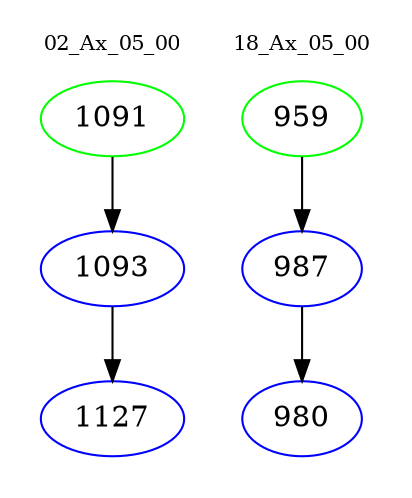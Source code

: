 digraph{
subgraph cluster_0 {
color = white
label = "02_Ax_05_00";
fontsize=10;
T0_1091 [label="1091", color="green"]
T0_1091 -> T0_1093 [color="black"]
T0_1093 [label="1093", color="blue"]
T0_1093 -> T0_1127 [color="black"]
T0_1127 [label="1127", color="blue"]
}
subgraph cluster_1 {
color = white
label = "18_Ax_05_00";
fontsize=10;
T1_959 [label="959", color="green"]
T1_959 -> T1_987 [color="black"]
T1_987 [label="987", color="blue"]
T1_987 -> T1_980 [color="black"]
T1_980 [label="980", color="blue"]
}
}
